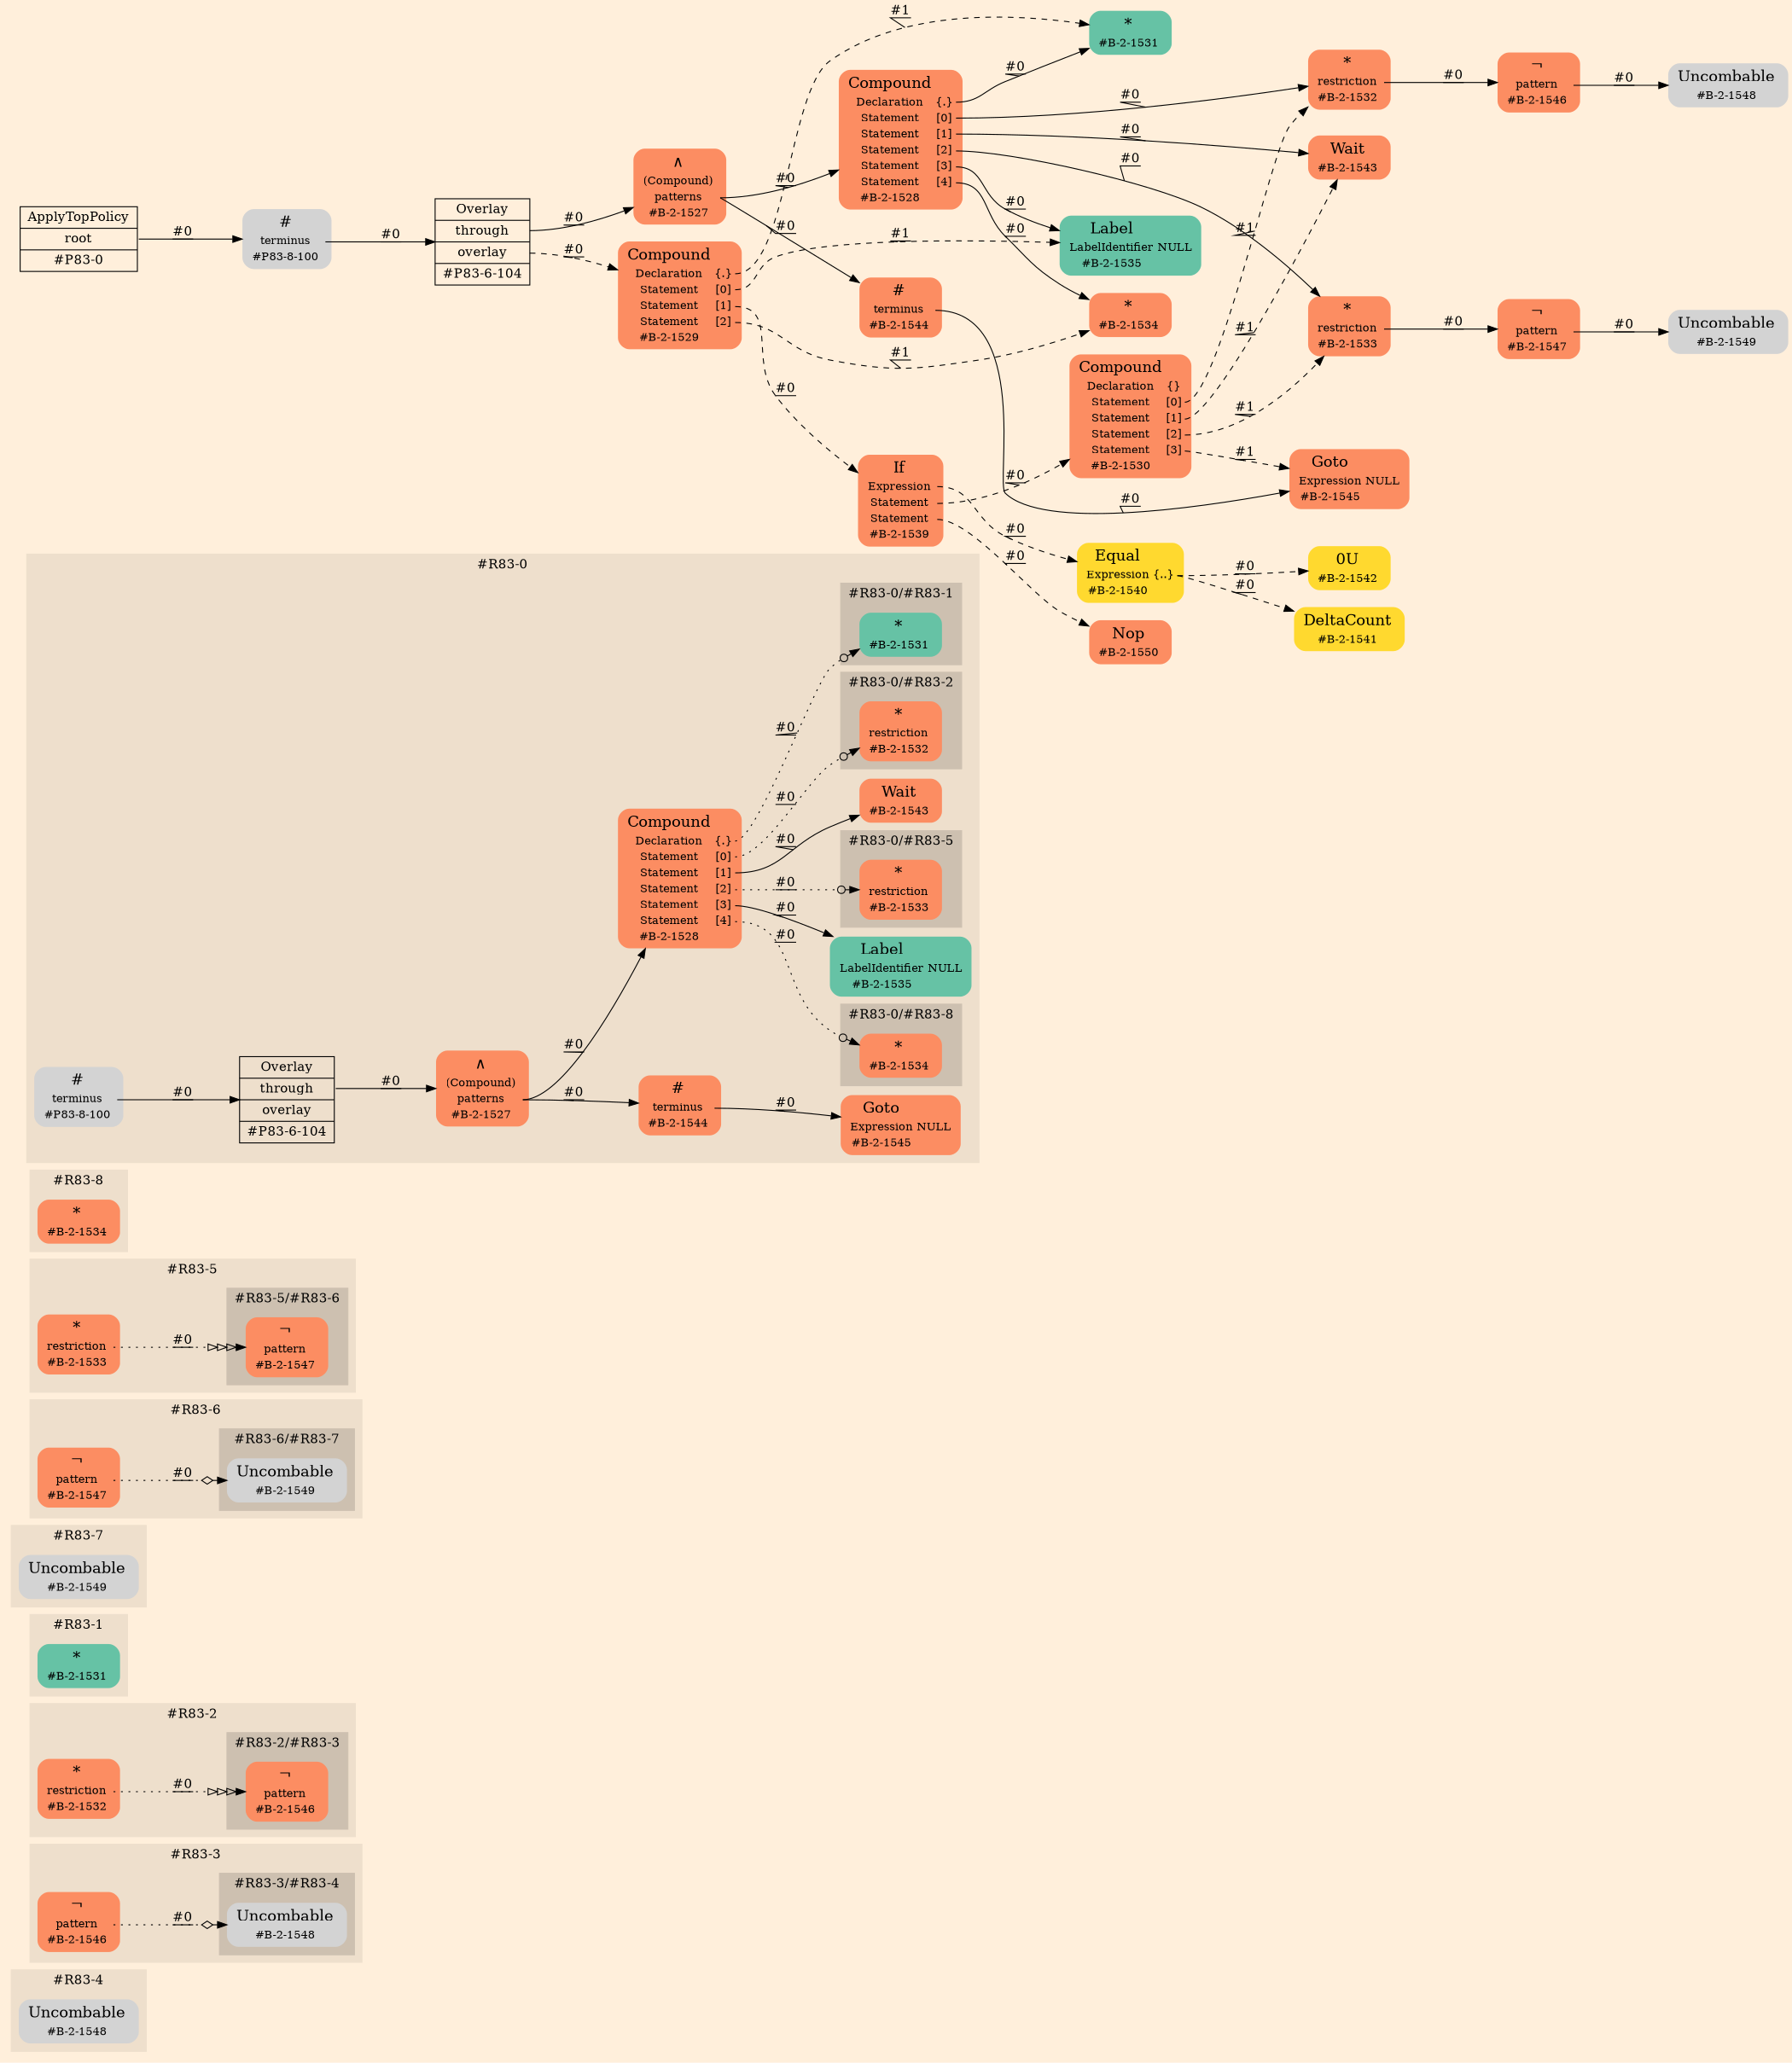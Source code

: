 digraph Inferno {
graph [
    rankdir = "LR"
    ranksep = 1.0
    size = "14,20"
    bgcolor = antiquewhite1
    color = black
    fontcolor = black
];
node [
];
// -------------------- figure #R83-4 --------------------
subgraph "cluster#R83-4" {
    label = "#R83-4"
    style = "filled"
    color = antiquewhite2
    "#R83-4/#B-2-1548" [
        shape = "plaintext"
        label = <<TABLE BORDER="0" CELLBORDER="0" CELLSPACING="0">
         <TR><TD><FONT POINT-SIZE="16.0">Uncombable</FONT></TD><TD></TD></TR>
         <TR><TD>#B-2-1548</TD><TD PORT="port0"></TD></TR>
        </TABLE>>
        style = "rounded,filled"
        fontsize = "12"
    ];
    
}


// -------------------- figure #R83-3 --------------------
subgraph "cluster#R83-3" {
    label = "#R83-3"
    style = "filled"
    color = antiquewhite2
    "#R83-3/#B-2-1546" [
        shape = "plaintext"
        fillcolor = "/set28/2"
        label = <<TABLE BORDER="0" CELLBORDER="0" CELLSPACING="0">
         <TR><TD><FONT POINT-SIZE="16.0">¬</FONT></TD><TD></TD></TR>
         <TR><TD>pattern</TD><TD PORT="port0"></TD></TR>
         <TR><TD>#B-2-1546</TD><TD PORT="port1"></TD></TR>
        </TABLE>>
        style = "rounded,filled"
        fontsize = "12"
    ];
    
    subgraph "cluster#R83-3/#R83-4" {
        label = "#R83-3/#R83-4"
        style = "filled"
        color = antiquewhite3
        "#R83-3/#0/#B-2-1548" [
            shape = "plaintext"
            label = <<TABLE BORDER="0" CELLBORDER="0" CELLSPACING="0">
             <TR><TD><FONT POINT-SIZE="16.0">Uncombable</FONT></TD><TD></TD></TR>
             <TR><TD>#B-2-1548</TD><TD PORT="port0"></TD></TR>
            </TABLE>>
            style = "rounded,filled"
            fontsize = "12"
        ];
        
    }
    
}


// -------------------- figure #R83-2 --------------------
subgraph "cluster#R83-2" {
    label = "#R83-2"
    style = "filled"
    color = antiquewhite2
    "#R83-2/#B-2-1532" [
        shape = "plaintext"
        fillcolor = "/set28/2"
        label = <<TABLE BORDER="0" CELLBORDER="0" CELLSPACING="0">
         <TR><TD><FONT POINT-SIZE="16.0">*</FONT></TD><TD></TD></TR>
         <TR><TD>restriction</TD><TD PORT="port0"></TD></TR>
         <TR><TD>#B-2-1532</TD><TD PORT="port1"></TD></TR>
        </TABLE>>
        style = "rounded,filled"
        fontsize = "12"
    ];
    
    subgraph "cluster#R83-2/#R83-3" {
        label = "#R83-2/#R83-3"
        style = "filled"
        color = antiquewhite3
        "#R83-2/#0/#B-2-1546" [
            shape = "plaintext"
            fillcolor = "/set28/2"
            label = <<TABLE BORDER="0" CELLBORDER="0" CELLSPACING="0">
             <TR><TD><FONT POINT-SIZE="16.0">¬</FONT></TD><TD></TD></TR>
             <TR><TD>pattern</TD><TD PORT="port0"></TD></TR>
             <TR><TD>#B-2-1546</TD><TD PORT="port1"></TD></TR>
            </TABLE>>
            style = "rounded,filled"
            fontsize = "12"
        ];
        
    }
    
}


// -------------------- figure #R83-1 --------------------
subgraph "cluster#R83-1" {
    label = "#R83-1"
    style = "filled"
    color = antiquewhite2
    "#R83-1/#B-2-1531" [
        shape = "plaintext"
        fillcolor = "/set28/1"
        label = <<TABLE BORDER="0" CELLBORDER="0" CELLSPACING="0">
         <TR><TD><FONT POINT-SIZE="16.0">*</FONT></TD><TD></TD></TR>
         <TR><TD>#B-2-1531</TD><TD PORT="port0"></TD></TR>
        </TABLE>>
        style = "rounded,filled"
        fontsize = "12"
    ];
    
}


// -------------------- figure #R83-7 --------------------
subgraph "cluster#R83-7" {
    label = "#R83-7"
    style = "filled"
    color = antiquewhite2
    "#R83-7/#B-2-1549" [
        shape = "plaintext"
        label = <<TABLE BORDER="0" CELLBORDER="0" CELLSPACING="0">
         <TR><TD><FONT POINT-SIZE="16.0">Uncombable</FONT></TD><TD></TD></TR>
         <TR><TD>#B-2-1549</TD><TD PORT="port0"></TD></TR>
        </TABLE>>
        style = "rounded,filled"
        fontsize = "12"
    ];
    
}


// -------------------- figure #R83-6 --------------------
subgraph "cluster#R83-6" {
    label = "#R83-6"
    style = "filled"
    color = antiquewhite2
    "#R83-6/#B-2-1547" [
        shape = "plaintext"
        fillcolor = "/set28/2"
        label = <<TABLE BORDER="0" CELLBORDER="0" CELLSPACING="0">
         <TR><TD><FONT POINT-SIZE="16.0">¬</FONT></TD><TD></TD></TR>
         <TR><TD>pattern</TD><TD PORT="port0"></TD></TR>
         <TR><TD>#B-2-1547</TD><TD PORT="port1"></TD></TR>
        </TABLE>>
        style = "rounded,filled"
        fontsize = "12"
    ];
    
    subgraph "cluster#R83-6/#R83-7" {
        label = "#R83-6/#R83-7"
        style = "filled"
        color = antiquewhite3
        "#R83-6/#0/#B-2-1549" [
            shape = "plaintext"
            label = <<TABLE BORDER="0" CELLBORDER="0" CELLSPACING="0">
             <TR><TD><FONT POINT-SIZE="16.0">Uncombable</FONT></TD><TD></TD></TR>
             <TR><TD>#B-2-1549</TD><TD PORT="port0"></TD></TR>
            </TABLE>>
            style = "rounded,filled"
            fontsize = "12"
        ];
        
    }
    
}


// -------------------- figure #R83-5 --------------------
subgraph "cluster#R83-5" {
    label = "#R83-5"
    style = "filled"
    color = antiquewhite2
    "#R83-5/#B-2-1533" [
        shape = "plaintext"
        fillcolor = "/set28/2"
        label = <<TABLE BORDER="0" CELLBORDER="0" CELLSPACING="0">
         <TR><TD><FONT POINT-SIZE="16.0">*</FONT></TD><TD></TD></TR>
         <TR><TD>restriction</TD><TD PORT="port0"></TD></TR>
         <TR><TD>#B-2-1533</TD><TD PORT="port1"></TD></TR>
        </TABLE>>
        style = "rounded,filled"
        fontsize = "12"
    ];
    
    subgraph "cluster#R83-5/#R83-6" {
        label = "#R83-5/#R83-6"
        style = "filled"
        color = antiquewhite3
        "#R83-5/#0/#B-2-1547" [
            shape = "plaintext"
            fillcolor = "/set28/2"
            label = <<TABLE BORDER="0" CELLBORDER="0" CELLSPACING="0">
             <TR><TD><FONT POINT-SIZE="16.0">¬</FONT></TD><TD></TD></TR>
             <TR><TD>pattern</TD><TD PORT="port0"></TD></TR>
             <TR><TD>#B-2-1547</TD><TD PORT="port1"></TD></TR>
            </TABLE>>
            style = "rounded,filled"
            fontsize = "12"
        ];
        
    }
    
}


// -------------------- figure #R83-8 --------------------
subgraph "cluster#R83-8" {
    label = "#R83-8"
    style = "filled"
    color = antiquewhite2
    "#R83-8/#B-2-1534" [
        shape = "plaintext"
        fillcolor = "/set28/2"
        label = <<TABLE BORDER="0" CELLBORDER="0" CELLSPACING="0">
         <TR><TD><FONT POINT-SIZE="16.0">*</FONT></TD><TD></TD></TR>
         <TR><TD>#B-2-1534</TD><TD PORT="port0"></TD></TR>
        </TABLE>>
        style = "rounded,filled"
        fontsize = "12"
    ];
    
}


// -------------------- figure #R83-0 --------------------
subgraph "cluster#R83-0" {
    label = "#R83-0"
    style = "filled"
    color = antiquewhite2
    "#R83-0/#B-2-1544" [
        shape = "plaintext"
        fillcolor = "/set28/2"
        label = <<TABLE BORDER="0" CELLBORDER="0" CELLSPACING="0">
         <TR><TD><FONT POINT-SIZE="16.0">#</FONT></TD><TD></TD></TR>
         <TR><TD>terminus</TD><TD PORT="port0"></TD></TR>
         <TR><TD>#B-2-1544</TD><TD PORT="port1"></TD></TR>
        </TABLE>>
        style = "rounded,filled"
        fontsize = "12"
    ];
    
    "#R83-0/#B-2-1545" [
        shape = "plaintext"
        fillcolor = "/set28/2"
        label = <<TABLE BORDER="0" CELLBORDER="0" CELLSPACING="0">
         <TR><TD><FONT POINT-SIZE="16.0">Goto</FONT></TD><TD></TD></TR>
         <TR><TD>Expression</TD><TD PORT="port0">NULL</TD></TR>
         <TR><TD>#B-2-1545</TD><TD PORT="port1"></TD></TR>
        </TABLE>>
        style = "rounded,filled"
        fontsize = "12"
    ];
    
    "#R83-0/#B-2-1535" [
        shape = "plaintext"
        fillcolor = "/set28/1"
        label = <<TABLE BORDER="0" CELLBORDER="0" CELLSPACING="0">
         <TR><TD><FONT POINT-SIZE="16.0">Label</FONT></TD><TD></TD></TR>
         <TR><TD>LabelIdentifier</TD><TD PORT="port0">NULL</TD></TR>
         <TR><TD>#B-2-1535</TD><TD PORT="port1"></TD></TR>
        </TABLE>>
        style = "rounded,filled"
        fontsize = "12"
    ];
    
    "#R83-0/#P83-6-104" [
        shape = "record"
        fillcolor = antiquewhite2
        label = "<fixed> Overlay | <port0> through | <port1> overlay | <port2> #P83-6-104"
        style = "filled"
        fontsize = "14"
        color = black
        fontcolor = black
    ];
    
    "#R83-0/#B-2-1527" [
        shape = "plaintext"
        fillcolor = "/set28/2"
        label = <<TABLE BORDER="0" CELLBORDER="0" CELLSPACING="0">
         <TR><TD><FONT POINT-SIZE="16.0">∧</FONT></TD><TD></TD></TR>
         <TR><TD>(Compound)</TD><TD PORT="port0"></TD></TR>
         <TR><TD>patterns</TD><TD PORT="port1"></TD></TR>
         <TR><TD>#B-2-1527</TD><TD PORT="port2"></TD></TR>
        </TABLE>>
        style = "rounded,filled"
        fontsize = "12"
    ];
    
    "#R83-0/#B-2-1528" [
        shape = "plaintext"
        fillcolor = "/set28/2"
        label = <<TABLE BORDER="0" CELLBORDER="0" CELLSPACING="0">
         <TR><TD><FONT POINT-SIZE="16.0">Compound</FONT></TD><TD></TD></TR>
         <TR><TD>Declaration</TD><TD PORT="port0">{.}</TD></TR>
         <TR><TD>Statement</TD><TD PORT="port1">[0]</TD></TR>
         <TR><TD>Statement</TD><TD PORT="port2">[1]</TD></TR>
         <TR><TD>Statement</TD><TD PORT="port3">[2]</TD></TR>
         <TR><TD>Statement</TD><TD PORT="port4">[3]</TD></TR>
         <TR><TD>Statement</TD><TD PORT="port5">[4]</TD></TR>
         <TR><TD>#B-2-1528</TD><TD PORT="port6"></TD></TR>
        </TABLE>>
        style = "rounded,filled"
        fontsize = "12"
    ];
    
    "#R83-0/#P83-8-100" [
        shape = "plaintext"
        label = <<TABLE BORDER="0" CELLBORDER="0" CELLSPACING="0">
         <TR><TD><FONT POINT-SIZE="16.0">#</FONT></TD><TD></TD></TR>
         <TR><TD>terminus</TD><TD PORT="port0"></TD></TR>
         <TR><TD>#P83-8-100</TD><TD PORT="port1"></TD></TR>
        </TABLE>>
        style = "rounded,filled"
        fontsize = "12"
    ];
    
    "#R83-0/#B-2-1543" [
        shape = "plaintext"
        fillcolor = "/set28/2"
        label = <<TABLE BORDER="0" CELLBORDER="0" CELLSPACING="0">
         <TR><TD><FONT POINT-SIZE="16.0">Wait</FONT></TD><TD></TD></TR>
         <TR><TD>#B-2-1543</TD><TD PORT="port0"></TD></TR>
        </TABLE>>
        style = "rounded,filled"
        fontsize = "12"
    ];
    
    subgraph "cluster#R83-0/#R83-8" {
        label = "#R83-0/#R83-8"
        style = "filled"
        color = antiquewhite3
        "#R83-0/#0/#B-2-1534" [
            shape = "plaintext"
            fillcolor = "/set28/2"
            label = <<TABLE BORDER="0" CELLBORDER="0" CELLSPACING="0">
             <TR><TD><FONT POINT-SIZE="16.0">*</FONT></TD><TD></TD></TR>
             <TR><TD>#B-2-1534</TD><TD PORT="port0"></TD></TR>
            </TABLE>>
            style = "rounded,filled"
            fontsize = "12"
        ];
        
    }
    
    subgraph "cluster#R83-0/#R83-5" {
        label = "#R83-0/#R83-5"
        style = "filled"
        color = antiquewhite3
        "#R83-0/#0/#B-2-1533" [
            shape = "plaintext"
            fillcolor = "/set28/2"
            label = <<TABLE BORDER="0" CELLBORDER="0" CELLSPACING="0">
             <TR><TD><FONT POINT-SIZE="16.0">*</FONT></TD><TD></TD></TR>
             <TR><TD>restriction</TD><TD PORT="port0"></TD></TR>
             <TR><TD>#B-2-1533</TD><TD PORT="port1"></TD></TR>
            </TABLE>>
            style = "rounded,filled"
            fontsize = "12"
        ];
        
    }
    
    subgraph "cluster#R83-0/#R83-1" {
        label = "#R83-0/#R83-1"
        style = "filled"
        color = antiquewhite3
        "#R83-0/#0/#B-2-1531" [
            shape = "plaintext"
            fillcolor = "/set28/1"
            label = <<TABLE BORDER="0" CELLBORDER="0" CELLSPACING="0">
             <TR><TD><FONT POINT-SIZE="16.0">*</FONT></TD><TD></TD></TR>
             <TR><TD>#B-2-1531</TD><TD PORT="port0"></TD></TR>
            </TABLE>>
            style = "rounded,filled"
            fontsize = "12"
        ];
        
    }
    
    subgraph "cluster#R83-0/#R83-2" {
        label = "#R83-0/#R83-2"
        style = "filled"
        color = antiquewhite3
        "#R83-0/#0/#B-2-1532" [
            shape = "plaintext"
            fillcolor = "/set28/2"
            label = <<TABLE BORDER="0" CELLBORDER="0" CELLSPACING="0">
             <TR><TD><FONT POINT-SIZE="16.0">*</FONT></TD><TD></TD></TR>
             <TR><TD>restriction</TD><TD PORT="port0"></TD></TR>
             <TR><TD>#B-2-1532</TD><TD PORT="port1"></TD></TR>
            </TABLE>>
            style = "rounded,filled"
            fontsize = "12"
        ];
        
    }
    
}


// -------------------- transformation figure --------------------
"CR#P83-0" [
    shape = "record"
    fillcolor = antiquewhite1
    label = "<fixed> ApplyTopPolicy | <port0> root | <port1> #P83-0"
    style = "filled"
    fontsize = "14"
    color = black
    fontcolor = black
];

"#P83-8-100" [
    shape = "plaintext"
    label = <<TABLE BORDER="0" CELLBORDER="0" CELLSPACING="0">
     <TR><TD><FONT POINT-SIZE="16.0">#</FONT></TD><TD></TD></TR>
     <TR><TD>terminus</TD><TD PORT="port0"></TD></TR>
     <TR><TD>#P83-8-100</TD><TD PORT="port1"></TD></TR>
    </TABLE>>
    style = "rounded,filled"
    fontsize = "12"
];

"#P83-6-104" [
    shape = "record"
    fillcolor = antiquewhite1
    label = "<fixed> Overlay | <port0> through | <port1> overlay | <port2> #P83-6-104"
    style = "filled"
    fontsize = "14"
    color = black
    fontcolor = black
];

"#B-2-1527" [
    shape = "plaintext"
    fillcolor = "/set28/2"
    label = <<TABLE BORDER="0" CELLBORDER="0" CELLSPACING="0">
     <TR><TD><FONT POINT-SIZE="16.0">∧</FONT></TD><TD></TD></TR>
     <TR><TD>(Compound)</TD><TD PORT="port0"></TD></TR>
     <TR><TD>patterns</TD><TD PORT="port1"></TD></TR>
     <TR><TD>#B-2-1527</TD><TD PORT="port2"></TD></TR>
    </TABLE>>
    style = "rounded,filled"
    fontsize = "12"
];

"#B-2-1528" [
    shape = "plaintext"
    fillcolor = "/set28/2"
    label = <<TABLE BORDER="0" CELLBORDER="0" CELLSPACING="0">
     <TR><TD><FONT POINT-SIZE="16.0">Compound</FONT></TD><TD></TD></TR>
     <TR><TD>Declaration</TD><TD PORT="port0">{.}</TD></TR>
     <TR><TD>Statement</TD><TD PORT="port1">[0]</TD></TR>
     <TR><TD>Statement</TD><TD PORT="port2">[1]</TD></TR>
     <TR><TD>Statement</TD><TD PORT="port3">[2]</TD></TR>
     <TR><TD>Statement</TD><TD PORT="port4">[3]</TD></TR>
     <TR><TD>Statement</TD><TD PORT="port5">[4]</TD></TR>
     <TR><TD>#B-2-1528</TD><TD PORT="port6"></TD></TR>
    </TABLE>>
    style = "rounded,filled"
    fontsize = "12"
];

"#B-2-1531" [
    shape = "plaintext"
    fillcolor = "/set28/1"
    label = <<TABLE BORDER="0" CELLBORDER="0" CELLSPACING="0">
     <TR><TD><FONT POINT-SIZE="16.0">*</FONT></TD><TD></TD></TR>
     <TR><TD>#B-2-1531</TD><TD PORT="port0"></TD></TR>
    </TABLE>>
    style = "rounded,filled"
    fontsize = "12"
];

"#B-2-1532" [
    shape = "plaintext"
    fillcolor = "/set28/2"
    label = <<TABLE BORDER="0" CELLBORDER="0" CELLSPACING="0">
     <TR><TD><FONT POINT-SIZE="16.0">*</FONT></TD><TD></TD></TR>
     <TR><TD>restriction</TD><TD PORT="port0"></TD></TR>
     <TR><TD>#B-2-1532</TD><TD PORT="port1"></TD></TR>
    </TABLE>>
    style = "rounded,filled"
    fontsize = "12"
];

"#B-2-1546" [
    shape = "plaintext"
    fillcolor = "/set28/2"
    label = <<TABLE BORDER="0" CELLBORDER="0" CELLSPACING="0">
     <TR><TD><FONT POINT-SIZE="16.0">¬</FONT></TD><TD></TD></TR>
     <TR><TD>pattern</TD><TD PORT="port0"></TD></TR>
     <TR><TD>#B-2-1546</TD><TD PORT="port1"></TD></TR>
    </TABLE>>
    style = "rounded,filled"
    fontsize = "12"
];

"#B-2-1548" [
    shape = "plaintext"
    label = <<TABLE BORDER="0" CELLBORDER="0" CELLSPACING="0">
     <TR><TD><FONT POINT-SIZE="16.0">Uncombable</FONT></TD><TD></TD></TR>
     <TR><TD>#B-2-1548</TD><TD PORT="port0"></TD></TR>
    </TABLE>>
    style = "rounded,filled"
    fontsize = "12"
];

"#B-2-1543" [
    shape = "plaintext"
    fillcolor = "/set28/2"
    label = <<TABLE BORDER="0" CELLBORDER="0" CELLSPACING="0">
     <TR><TD><FONT POINT-SIZE="16.0">Wait</FONT></TD><TD></TD></TR>
     <TR><TD>#B-2-1543</TD><TD PORT="port0"></TD></TR>
    </TABLE>>
    style = "rounded,filled"
    fontsize = "12"
];

"#B-2-1533" [
    shape = "plaintext"
    fillcolor = "/set28/2"
    label = <<TABLE BORDER="0" CELLBORDER="0" CELLSPACING="0">
     <TR><TD><FONT POINT-SIZE="16.0">*</FONT></TD><TD></TD></TR>
     <TR><TD>restriction</TD><TD PORT="port0"></TD></TR>
     <TR><TD>#B-2-1533</TD><TD PORT="port1"></TD></TR>
    </TABLE>>
    style = "rounded,filled"
    fontsize = "12"
];

"#B-2-1547" [
    shape = "plaintext"
    fillcolor = "/set28/2"
    label = <<TABLE BORDER="0" CELLBORDER="0" CELLSPACING="0">
     <TR><TD><FONT POINT-SIZE="16.0">¬</FONT></TD><TD></TD></TR>
     <TR><TD>pattern</TD><TD PORT="port0"></TD></TR>
     <TR><TD>#B-2-1547</TD><TD PORT="port1"></TD></TR>
    </TABLE>>
    style = "rounded,filled"
    fontsize = "12"
];

"#B-2-1549" [
    shape = "plaintext"
    label = <<TABLE BORDER="0" CELLBORDER="0" CELLSPACING="0">
     <TR><TD><FONT POINT-SIZE="16.0">Uncombable</FONT></TD><TD></TD></TR>
     <TR><TD>#B-2-1549</TD><TD PORT="port0"></TD></TR>
    </TABLE>>
    style = "rounded,filled"
    fontsize = "12"
];

"#B-2-1535" [
    shape = "plaintext"
    fillcolor = "/set28/1"
    label = <<TABLE BORDER="0" CELLBORDER="0" CELLSPACING="0">
     <TR><TD><FONT POINT-SIZE="16.0">Label</FONT></TD><TD></TD></TR>
     <TR><TD>LabelIdentifier</TD><TD PORT="port0">NULL</TD></TR>
     <TR><TD>#B-2-1535</TD><TD PORT="port1"></TD></TR>
    </TABLE>>
    style = "rounded,filled"
    fontsize = "12"
];

"#B-2-1534" [
    shape = "plaintext"
    fillcolor = "/set28/2"
    label = <<TABLE BORDER="0" CELLBORDER="0" CELLSPACING="0">
     <TR><TD><FONT POINT-SIZE="16.0">*</FONT></TD><TD></TD></TR>
     <TR><TD>#B-2-1534</TD><TD PORT="port0"></TD></TR>
    </TABLE>>
    style = "rounded,filled"
    fontsize = "12"
];

"#B-2-1544" [
    shape = "plaintext"
    fillcolor = "/set28/2"
    label = <<TABLE BORDER="0" CELLBORDER="0" CELLSPACING="0">
     <TR><TD><FONT POINT-SIZE="16.0">#</FONT></TD><TD></TD></TR>
     <TR><TD>terminus</TD><TD PORT="port0"></TD></TR>
     <TR><TD>#B-2-1544</TD><TD PORT="port1"></TD></TR>
    </TABLE>>
    style = "rounded,filled"
    fontsize = "12"
];

"#B-2-1545" [
    shape = "plaintext"
    fillcolor = "/set28/2"
    label = <<TABLE BORDER="0" CELLBORDER="0" CELLSPACING="0">
     <TR><TD><FONT POINT-SIZE="16.0">Goto</FONT></TD><TD></TD></TR>
     <TR><TD>Expression</TD><TD PORT="port0">NULL</TD></TR>
     <TR><TD>#B-2-1545</TD><TD PORT="port1"></TD></TR>
    </TABLE>>
    style = "rounded,filled"
    fontsize = "12"
];

"#B-2-1529" [
    shape = "plaintext"
    fillcolor = "/set28/2"
    label = <<TABLE BORDER="0" CELLBORDER="0" CELLSPACING="0">
     <TR><TD><FONT POINT-SIZE="16.0">Compound</FONT></TD><TD></TD></TR>
     <TR><TD>Declaration</TD><TD PORT="port0">{.}</TD></TR>
     <TR><TD>Statement</TD><TD PORT="port1">[0]</TD></TR>
     <TR><TD>Statement</TD><TD PORT="port2">[1]</TD></TR>
     <TR><TD>Statement</TD><TD PORT="port3">[2]</TD></TR>
     <TR><TD>#B-2-1529</TD><TD PORT="port4"></TD></TR>
    </TABLE>>
    style = "rounded,filled"
    fontsize = "12"
];

"#B-2-1539" [
    shape = "plaintext"
    fillcolor = "/set28/2"
    label = <<TABLE BORDER="0" CELLBORDER="0" CELLSPACING="0">
     <TR><TD><FONT POINT-SIZE="16.0">If</FONT></TD><TD></TD></TR>
     <TR><TD>Expression</TD><TD PORT="port0"></TD></TR>
     <TR><TD>Statement</TD><TD PORT="port1"></TD></TR>
     <TR><TD>Statement</TD><TD PORT="port2"></TD></TR>
     <TR><TD>#B-2-1539</TD><TD PORT="port3"></TD></TR>
    </TABLE>>
    style = "rounded,filled"
    fontsize = "12"
];

"#B-2-1540" [
    shape = "plaintext"
    fillcolor = "/set28/6"
    label = <<TABLE BORDER="0" CELLBORDER="0" CELLSPACING="0">
     <TR><TD><FONT POINT-SIZE="16.0">Equal</FONT></TD><TD></TD></TR>
     <TR><TD>Expression</TD><TD PORT="port0">{..}</TD></TR>
     <TR><TD>#B-2-1540</TD><TD PORT="port1"></TD></TR>
    </TABLE>>
    style = "rounded,filled"
    fontsize = "12"
];

"#B-2-1541" [
    shape = "plaintext"
    fillcolor = "/set28/6"
    label = <<TABLE BORDER="0" CELLBORDER="0" CELLSPACING="0">
     <TR><TD><FONT POINT-SIZE="16.0">DeltaCount</FONT></TD><TD></TD></TR>
     <TR><TD>#B-2-1541</TD><TD PORT="port0"></TD></TR>
    </TABLE>>
    style = "rounded,filled"
    fontsize = "12"
];

"#B-2-1542" [
    shape = "plaintext"
    fillcolor = "/set28/6"
    label = <<TABLE BORDER="0" CELLBORDER="0" CELLSPACING="0">
     <TR><TD><FONT POINT-SIZE="16.0">0U</FONT></TD><TD></TD></TR>
     <TR><TD>#B-2-1542</TD><TD PORT="port0"></TD></TR>
    </TABLE>>
    style = "rounded,filled"
    fontsize = "12"
];

"#B-2-1530" [
    shape = "plaintext"
    fillcolor = "/set28/2"
    label = <<TABLE BORDER="0" CELLBORDER="0" CELLSPACING="0">
     <TR><TD><FONT POINT-SIZE="16.0">Compound</FONT></TD><TD></TD></TR>
     <TR><TD>Declaration</TD><TD PORT="port0">{}</TD></TR>
     <TR><TD>Statement</TD><TD PORT="port1">[0]</TD></TR>
     <TR><TD>Statement</TD><TD PORT="port2">[1]</TD></TR>
     <TR><TD>Statement</TD><TD PORT="port3">[2]</TD></TR>
     <TR><TD>Statement</TD><TD PORT="port4">[3]</TD></TR>
     <TR><TD>#B-2-1530</TD><TD PORT="port5"></TD></TR>
    </TABLE>>
    style = "rounded,filled"
    fontsize = "12"
];

"#B-2-1550" [
    shape = "plaintext"
    fillcolor = "/set28/2"
    label = <<TABLE BORDER="0" CELLBORDER="0" CELLSPACING="0">
     <TR><TD><FONT POINT-SIZE="16.0">Nop</FONT></TD><TD></TD></TR>
     <TR><TD>#B-2-1550</TD><TD PORT="port0"></TD></TR>
    </TABLE>>
    style = "rounded,filled"
    fontsize = "12"
];



// -------------------- links --------------------
// links for block CR#P83-0
"CR#P83-0":port0 -> "#P83-8-100" [
    style="solid"
    label = "#0"
    decorate = true
    color = black
    fontcolor = black
];

// links for block #P83-8-100
"#P83-8-100":port0 -> "#P83-6-104" [
    style="solid"
    label = "#0"
    decorate = true
    color = black
    fontcolor = black
];

// links for block #P83-6-104
"#P83-6-104":port0 -> "#B-2-1527" [
    style="solid"
    label = "#0"
    decorate = true
    color = black
    fontcolor = black
];

"#P83-6-104":port1 -> "#B-2-1529" [
    style="dashed"
    label = "#0"
    decorate = true
    color = black
    fontcolor = black
];

// links for block #B-2-1527
"#B-2-1527":port1 -> "#B-2-1528" [
    style="solid"
    label = "#0"
    decorate = true
    color = black
    fontcolor = black
];

"#B-2-1527":port1 -> "#B-2-1544" [
    style="solid"
    label = "#0"
    decorate = true
    color = black
    fontcolor = black
];

// links for block #B-2-1528
"#B-2-1528":port0 -> "#B-2-1531" [
    style="solid"
    label = "#0"
    decorate = true
    color = black
    fontcolor = black
];

"#B-2-1528":port1 -> "#B-2-1532" [
    style="solid"
    label = "#0"
    decorate = true
    color = black
    fontcolor = black
];

"#B-2-1528":port2 -> "#B-2-1543" [
    style="solid"
    label = "#0"
    decorate = true
    color = black
    fontcolor = black
];

"#B-2-1528":port3 -> "#B-2-1533" [
    style="solid"
    label = "#0"
    decorate = true
    color = black
    fontcolor = black
];

"#B-2-1528":port4 -> "#B-2-1535" [
    style="solid"
    label = "#0"
    decorate = true
    color = black
    fontcolor = black
];

"#B-2-1528":port5 -> "#B-2-1534" [
    style="solid"
    label = "#0"
    decorate = true
    color = black
    fontcolor = black
];

// links for block #B-2-1531
// links for block #B-2-1532
"#B-2-1532":port0 -> "#B-2-1546" [
    style="solid"
    label = "#0"
    decorate = true
    color = black
    fontcolor = black
];

// links for block #B-2-1546
"#B-2-1546":port0 -> "#B-2-1548" [
    style="solid"
    label = "#0"
    decorate = true
    color = black
    fontcolor = black
];

// links for block #B-2-1548
// links for block #B-2-1543
// links for block #B-2-1533
"#B-2-1533":port0 -> "#B-2-1547" [
    style="solid"
    label = "#0"
    decorate = true
    color = black
    fontcolor = black
];

// links for block #B-2-1547
"#B-2-1547":port0 -> "#B-2-1549" [
    style="solid"
    label = "#0"
    decorate = true
    color = black
    fontcolor = black
];

// links for block #B-2-1549
// links for block #B-2-1535
// links for block #B-2-1534
// links for block #B-2-1544
"#B-2-1544":port0 -> "#B-2-1545" [
    style="solid"
    label = "#0"
    decorate = true
    color = black
    fontcolor = black
];

// links for block #B-2-1545
// links for block #B-2-1529
"#B-2-1529":port0 -> "#B-2-1531" [
    style="dashed"
    label = "#1"
    decorate = true
    color = black
    fontcolor = black
];

"#B-2-1529":port1 -> "#B-2-1535" [
    style="dashed"
    label = "#1"
    decorate = true
    color = black
    fontcolor = black
];

"#B-2-1529":port2 -> "#B-2-1539" [
    style="dashed"
    label = "#0"
    decorate = true
    color = black
    fontcolor = black
];

"#B-2-1529":port3 -> "#B-2-1534" [
    style="dashed"
    label = "#1"
    decorate = true
    color = black
    fontcolor = black
];

// links for block #B-2-1539
"#B-2-1539":port0 -> "#B-2-1540" [
    style="dashed"
    label = "#0"
    decorate = true
    color = black
    fontcolor = black
];

"#B-2-1539":port1 -> "#B-2-1530" [
    style="dashed"
    label = "#0"
    decorate = true
    color = black
    fontcolor = black
];

"#B-2-1539":port2 -> "#B-2-1550" [
    style="dashed"
    label = "#0"
    decorate = true
    color = black
    fontcolor = black
];

// links for block #B-2-1540
"#B-2-1540":port0 -> "#B-2-1541" [
    style="dashed"
    label = "#0"
    decorate = true
    color = black
    fontcolor = black
];

"#B-2-1540":port0 -> "#B-2-1542" [
    style="dashed"
    label = "#0"
    decorate = true
    color = black
    fontcolor = black
];

// links for block #B-2-1541
// links for block #B-2-1542
// links for block #B-2-1530
"#B-2-1530":port1 -> "#B-2-1532" [
    style="dashed"
    label = "#1"
    decorate = true
    color = black
    fontcolor = black
];

"#B-2-1530":port2 -> "#B-2-1543" [
    style="dashed"
    label = "#1"
    decorate = true
    color = black
    fontcolor = black
];

"#B-2-1530":port3 -> "#B-2-1533" [
    style="dashed"
    label = "#1"
    decorate = true
    color = black
    fontcolor = black
];

"#B-2-1530":port4 -> "#B-2-1545" [
    style="dashed"
    label = "#1"
    decorate = true
    color = black
    fontcolor = black
];

// links for block #B-2-1550
// links for block #R83-0/#B-2-1544
"#R83-0/#B-2-1544":port0 -> "#R83-0/#B-2-1545" [
    style="solid"
    label = "#0"
    decorate = true
    color = black
    fontcolor = black
];

// links for block #R83-0/#B-2-1545
// links for block #R83-0/#B-2-1535
// links for block #R83-0/#P83-6-104
"#R83-0/#P83-6-104":port0 -> "#R83-0/#B-2-1527" [
    style="solid"
    label = "#0"
    decorate = true
    color = black
    fontcolor = black
];

// links for block #R83-0/#B-2-1527
"#R83-0/#B-2-1527":port1 -> "#R83-0/#B-2-1528" [
    style="solid"
    label = "#0"
    decorate = true
    color = black
    fontcolor = black
];

"#R83-0/#B-2-1527":port1 -> "#R83-0/#B-2-1544" [
    style="solid"
    label = "#0"
    decorate = true
    color = black
    fontcolor = black
];

// links for block #R83-0/#B-2-1528
"#R83-0/#B-2-1528":port0 -> "#R83-0/#0/#B-2-1531" [
    style="dotted"
    arrowhead="normalnoneodot"
    label = "#0"
    decorate = true
    color = black
    fontcolor = black
];

"#R83-0/#B-2-1528":port1 -> "#R83-0/#0/#B-2-1532" [
    style="dotted"
    arrowhead="normalnoneodot"
    label = "#0"
    decorate = true
    color = black
    fontcolor = black
];

"#R83-0/#B-2-1528":port2 -> "#R83-0/#B-2-1543" [
    style="solid"
    label = "#0"
    decorate = true
    color = black
    fontcolor = black
];

"#R83-0/#B-2-1528":port3 -> "#R83-0/#0/#B-2-1533" [
    style="dotted"
    arrowhead="normalnoneodot"
    label = "#0"
    decorate = true
    color = black
    fontcolor = black
];

"#R83-0/#B-2-1528":port4 -> "#R83-0/#B-2-1535" [
    style="solid"
    label = "#0"
    decorate = true
    color = black
    fontcolor = black
];

"#R83-0/#B-2-1528":port5 -> "#R83-0/#0/#B-2-1534" [
    style="dotted"
    arrowhead="normalnoneodot"
    label = "#0"
    decorate = true
    color = black
    fontcolor = black
];

// links for block #R83-0/#P83-8-100
"#R83-0/#P83-8-100":port0 -> "#R83-0/#P83-6-104" [
    style="solid"
    label = "#0"
    decorate = true
    color = black
    fontcolor = black
];

// links for block #R83-0/#B-2-1543
// links for block #R83-0/#0/#B-2-1534
// links for block #R83-0/#0/#B-2-1533
// links for block #R83-0/#0/#B-2-1531
// links for block #R83-0/#0/#B-2-1532
// links for block #R83-8/#B-2-1534
// links for block #R83-5/#B-2-1533
"#R83-5/#B-2-1533":port0 -> "#R83-5/#0/#B-2-1547" [
    style="dotted"
    arrowhead="normalonormalonormalonormal"
    label = "#0"
    decorate = true
    color = black
    fontcolor = black
];

// links for block #R83-5/#0/#B-2-1547
// links for block #R83-6/#B-2-1547
"#R83-6/#B-2-1547":port0 -> "#R83-6/#0/#B-2-1549" [
    style="dotted"
    arrowhead="normalnoneodiamond"
    label = "#0"
    decorate = true
    color = black
    fontcolor = black
];

// links for block #R83-6/#0/#B-2-1549
// links for block #R83-7/#B-2-1549
// links for block #R83-1/#B-2-1531
// links for block #R83-2/#B-2-1532
"#R83-2/#B-2-1532":port0 -> "#R83-2/#0/#B-2-1546" [
    style="dotted"
    arrowhead="normalonormalonormalonormal"
    label = "#0"
    decorate = true
    color = black
    fontcolor = black
];

// links for block #R83-2/#0/#B-2-1546
// links for block #R83-3/#B-2-1546
"#R83-3/#B-2-1546":port0 -> "#R83-3/#0/#B-2-1548" [
    style="dotted"
    arrowhead="normalnoneodiamond"
    label = "#0"
    decorate = true
    color = black
    fontcolor = black
];

// links for block #R83-3/#0/#B-2-1548
// links for block #R83-4/#B-2-1548
}
